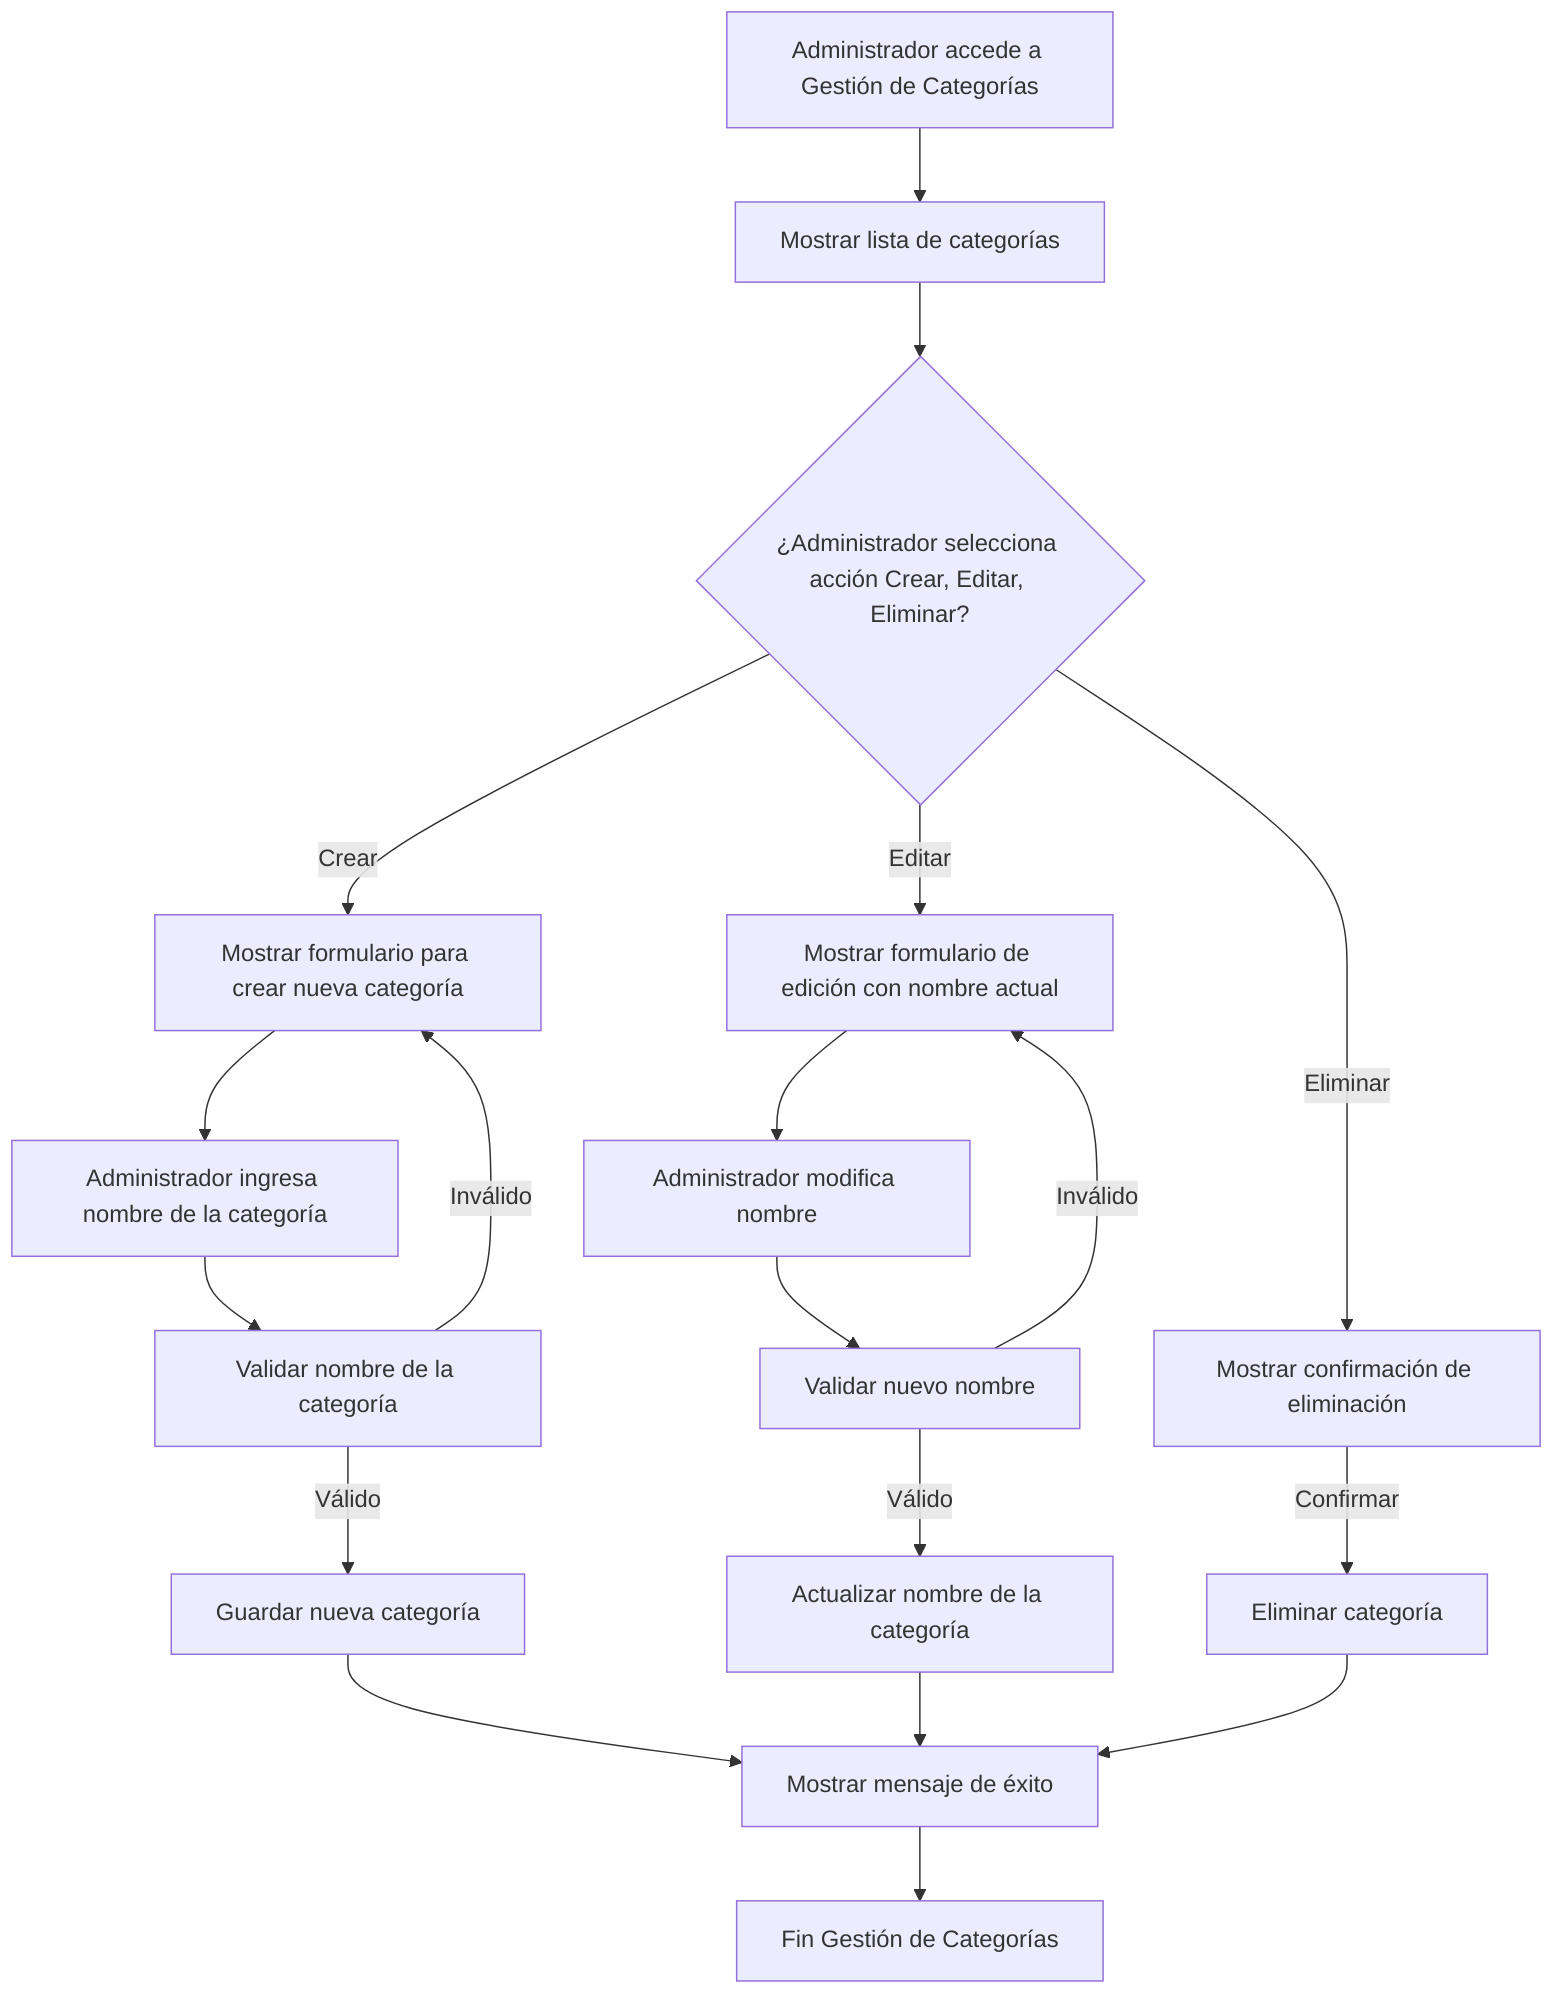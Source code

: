 graph TD
    A[Administrador accede a Gestión de Categorías] --> B[Mostrar lista de categorías];
    B --> C{¿Administrador selecciona acción Crear, Editar, Eliminar?};
    C -- Crear --> D[Mostrar formulario para crear nueva categoría];
    D --> E[Administrador ingresa nombre de la categoría];
    E --> F[Validar nombre de la categoría];
    F -- Válido --> G[Guardar nueva categoría];
    F -- Inválido --> D;
    C -- Editar --> H[Mostrar formulario de edición con nombre actual];
    H --> I[Administrador modifica nombre];
    I --> J[Validar nuevo nombre];
    J -- Válido --> K[Actualizar nombre de la categoría];
    J -- Inválido --> H;
    C -- Eliminar --> L[Mostrar confirmación de eliminación];
    L -- Confirmar --> M[Eliminar categoría];
    G --> N[Mostrar mensaje de éxito];
    K --> N;
    M --> N;
    N --> O[Fin Gestión de Categorías];